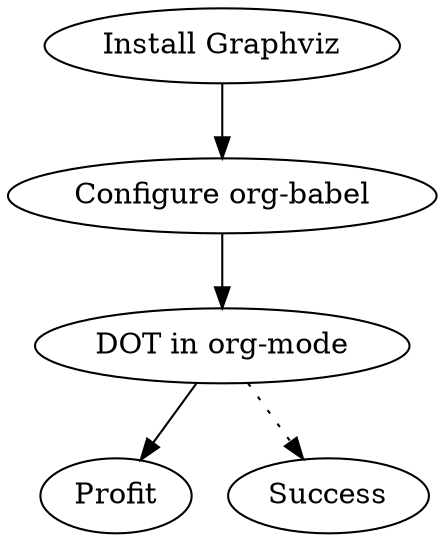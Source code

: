 // dot -Kdot -Tpng graphpocalypse.dot > graphpocalypse.png
// #+BEGIN_SRC dot :file images/graphpocalypse.png :exports results :cmdline -Kdot -Tpng
// #+END_SRC
// #+RESULTS:

digraph { 
  id [label="Install Graphviz"]
  conf [label="Configure org-babel"]
  dot [label="DOT in org-mode"]
 
  id -> conf
  conf -> dot
  dot -> "Profit"
  dot -> "Success" [style=dotted]
}
